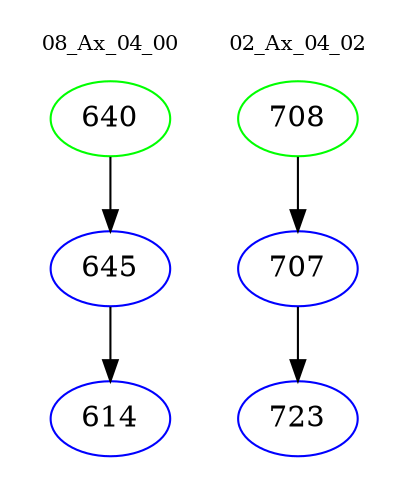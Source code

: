 digraph{
subgraph cluster_0 {
color = white
label = "08_Ax_04_00";
fontsize=10;
T0_640 [label="640", color="green"]
T0_640 -> T0_645 [color="black"]
T0_645 [label="645", color="blue"]
T0_645 -> T0_614 [color="black"]
T0_614 [label="614", color="blue"]
}
subgraph cluster_1 {
color = white
label = "02_Ax_04_02";
fontsize=10;
T1_708 [label="708", color="green"]
T1_708 -> T1_707 [color="black"]
T1_707 [label="707", color="blue"]
T1_707 -> T1_723 [color="black"]
T1_723 [label="723", color="blue"]
}
}
